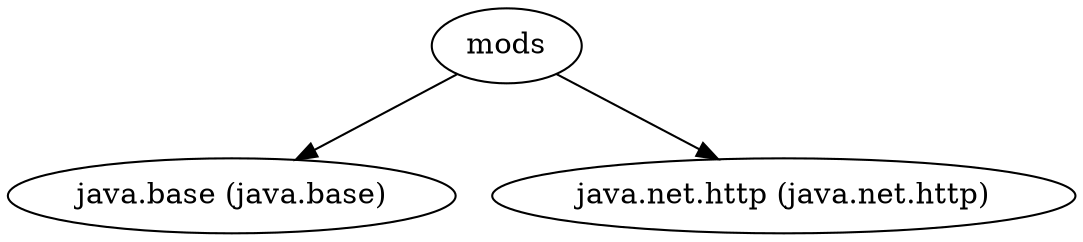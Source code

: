 digraph "summary" {
  "mods"                                             -> "java.base (java.base)";
  "mods"                                             -> "java.net.http (java.net.http)";
}
